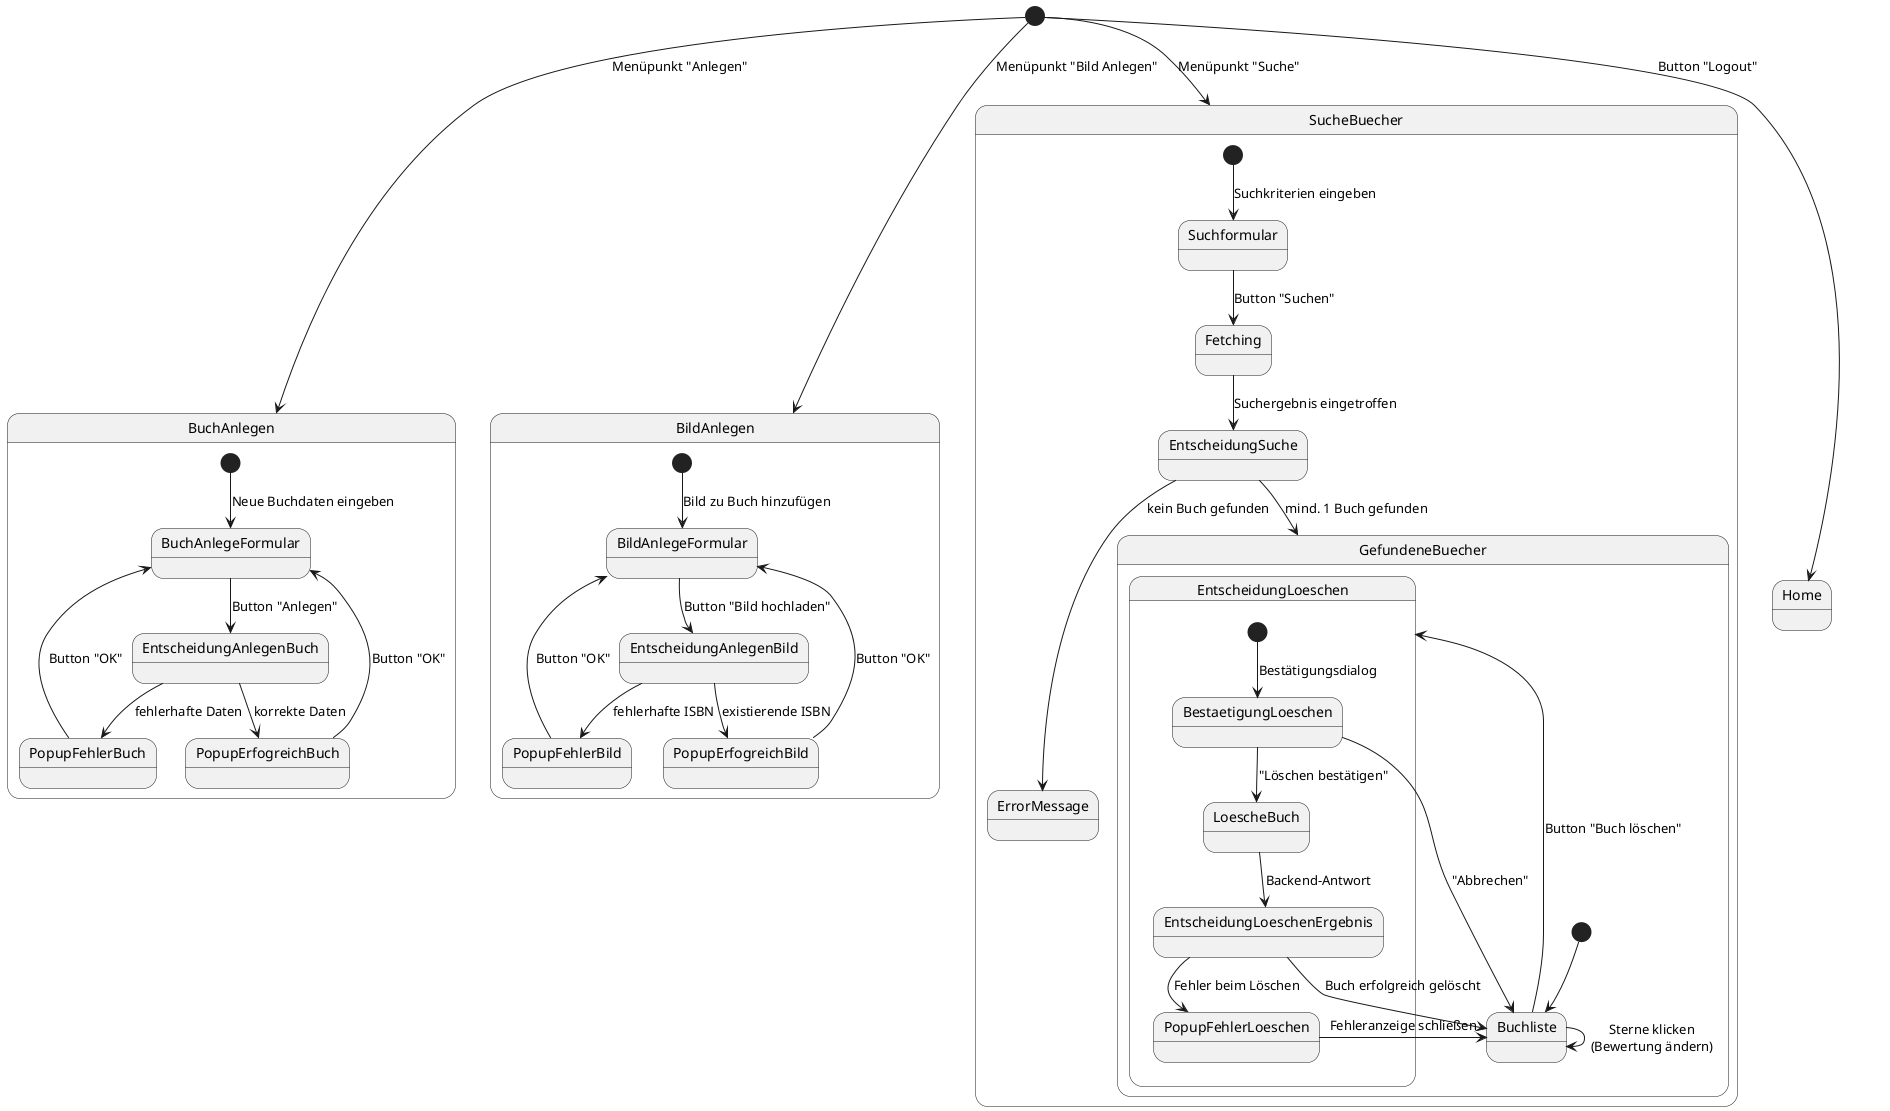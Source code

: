 ' Preview durch <Alt>D

@startuml Admin Page Flow

[*] --> BuchAnlegen : Menüpunkt "Anlegen"
[*] --> BildAnlegen : Menüpunkt "Bild Anlegen"
[*] --> SucheBuecher : Menüpunkt "Suche"
[*] --> Home : Button "Logout"

' --- Bücher Suche ---
state SucheBuecher {
  [*] --> Suchformular : Suchkriterien eingeben
  Suchformular --> Fetching : Button "Suchen"
  Fetching --> EntscheidungSuche : Suchergebnis eingetroffen

  EntscheidungSuche --> ErrorMessage : kein Buch gefunden
  EntscheidungSuche --> GefundeneBuecher : mind. 1 Buch gefunden
}

' --- Buch bewerten oder löschen ---
state GefundeneBuecher {
  [*] --> Buchliste
  Buchliste --> Buchliste : Sterne klicken\n(Bewertung ändern)
  Buchliste --> EntscheidungLoeschen : Button "Buch löschen"
}

state EntscheidungLoeschen {
  [*] --> BestaetigungLoeschen : Bestätigungsdialog
  BestaetigungLoeschen --> Buchliste : "Abbrechen"
  BestaetigungLoeschen --> LoescheBuch : "Löschen bestätigen"
  LoescheBuch --> EntscheidungLoeschenErgebnis : Backend-Antwort
  EntscheidungLoeschenErgebnis --> Buchliste : Buch erfolgreich gelöscht
  EntscheidungLoeschenErgebnis --> PopupFehlerLoeschen : Fehler beim Löschen
  PopupFehlerLoeschen --> Buchliste : Fehleranzeige schließen
}

' --- Neues Buch hinzufügen ---
state BuchAnlegen {
  [*] --> BuchAnlegeFormular :  Neue Buchdaten eingeben
BuchAnlegeFormular --> EntscheidungAnlegenBuch : Button "Anlegen"
EntscheidungAnlegenBuch --> PopupFehlerBuch : fehlerhafte Daten
EntscheidungAnlegenBuch --> PopupErfogreichBuch : korrekte Daten
PopupFehlerBuch --> BuchAnlegeFormular : Button "OK"
PopupErfogreichBuch --> BuchAnlegeFormular : Button "OK"
}

' --- Bild Anlegen ---
state BildAnlegen {
  [*] --> BildAnlegeFormular : Bild zu Buch hinzufügen
  BildAnlegeFormular --> EntscheidungAnlegenBild : Button "Bild hochladen"
EntscheidungAnlegenBild --> PopupFehlerBild : fehlerhafte ISBN
EntscheidungAnlegenBild --> PopupErfogreichBild : existierende ISBN
PopupFehlerBild --> BildAnlegeFormular : Button "OK"
PopupErfogreichBild --> BildAnlegeFormular : Button "OK"
}

@enduml